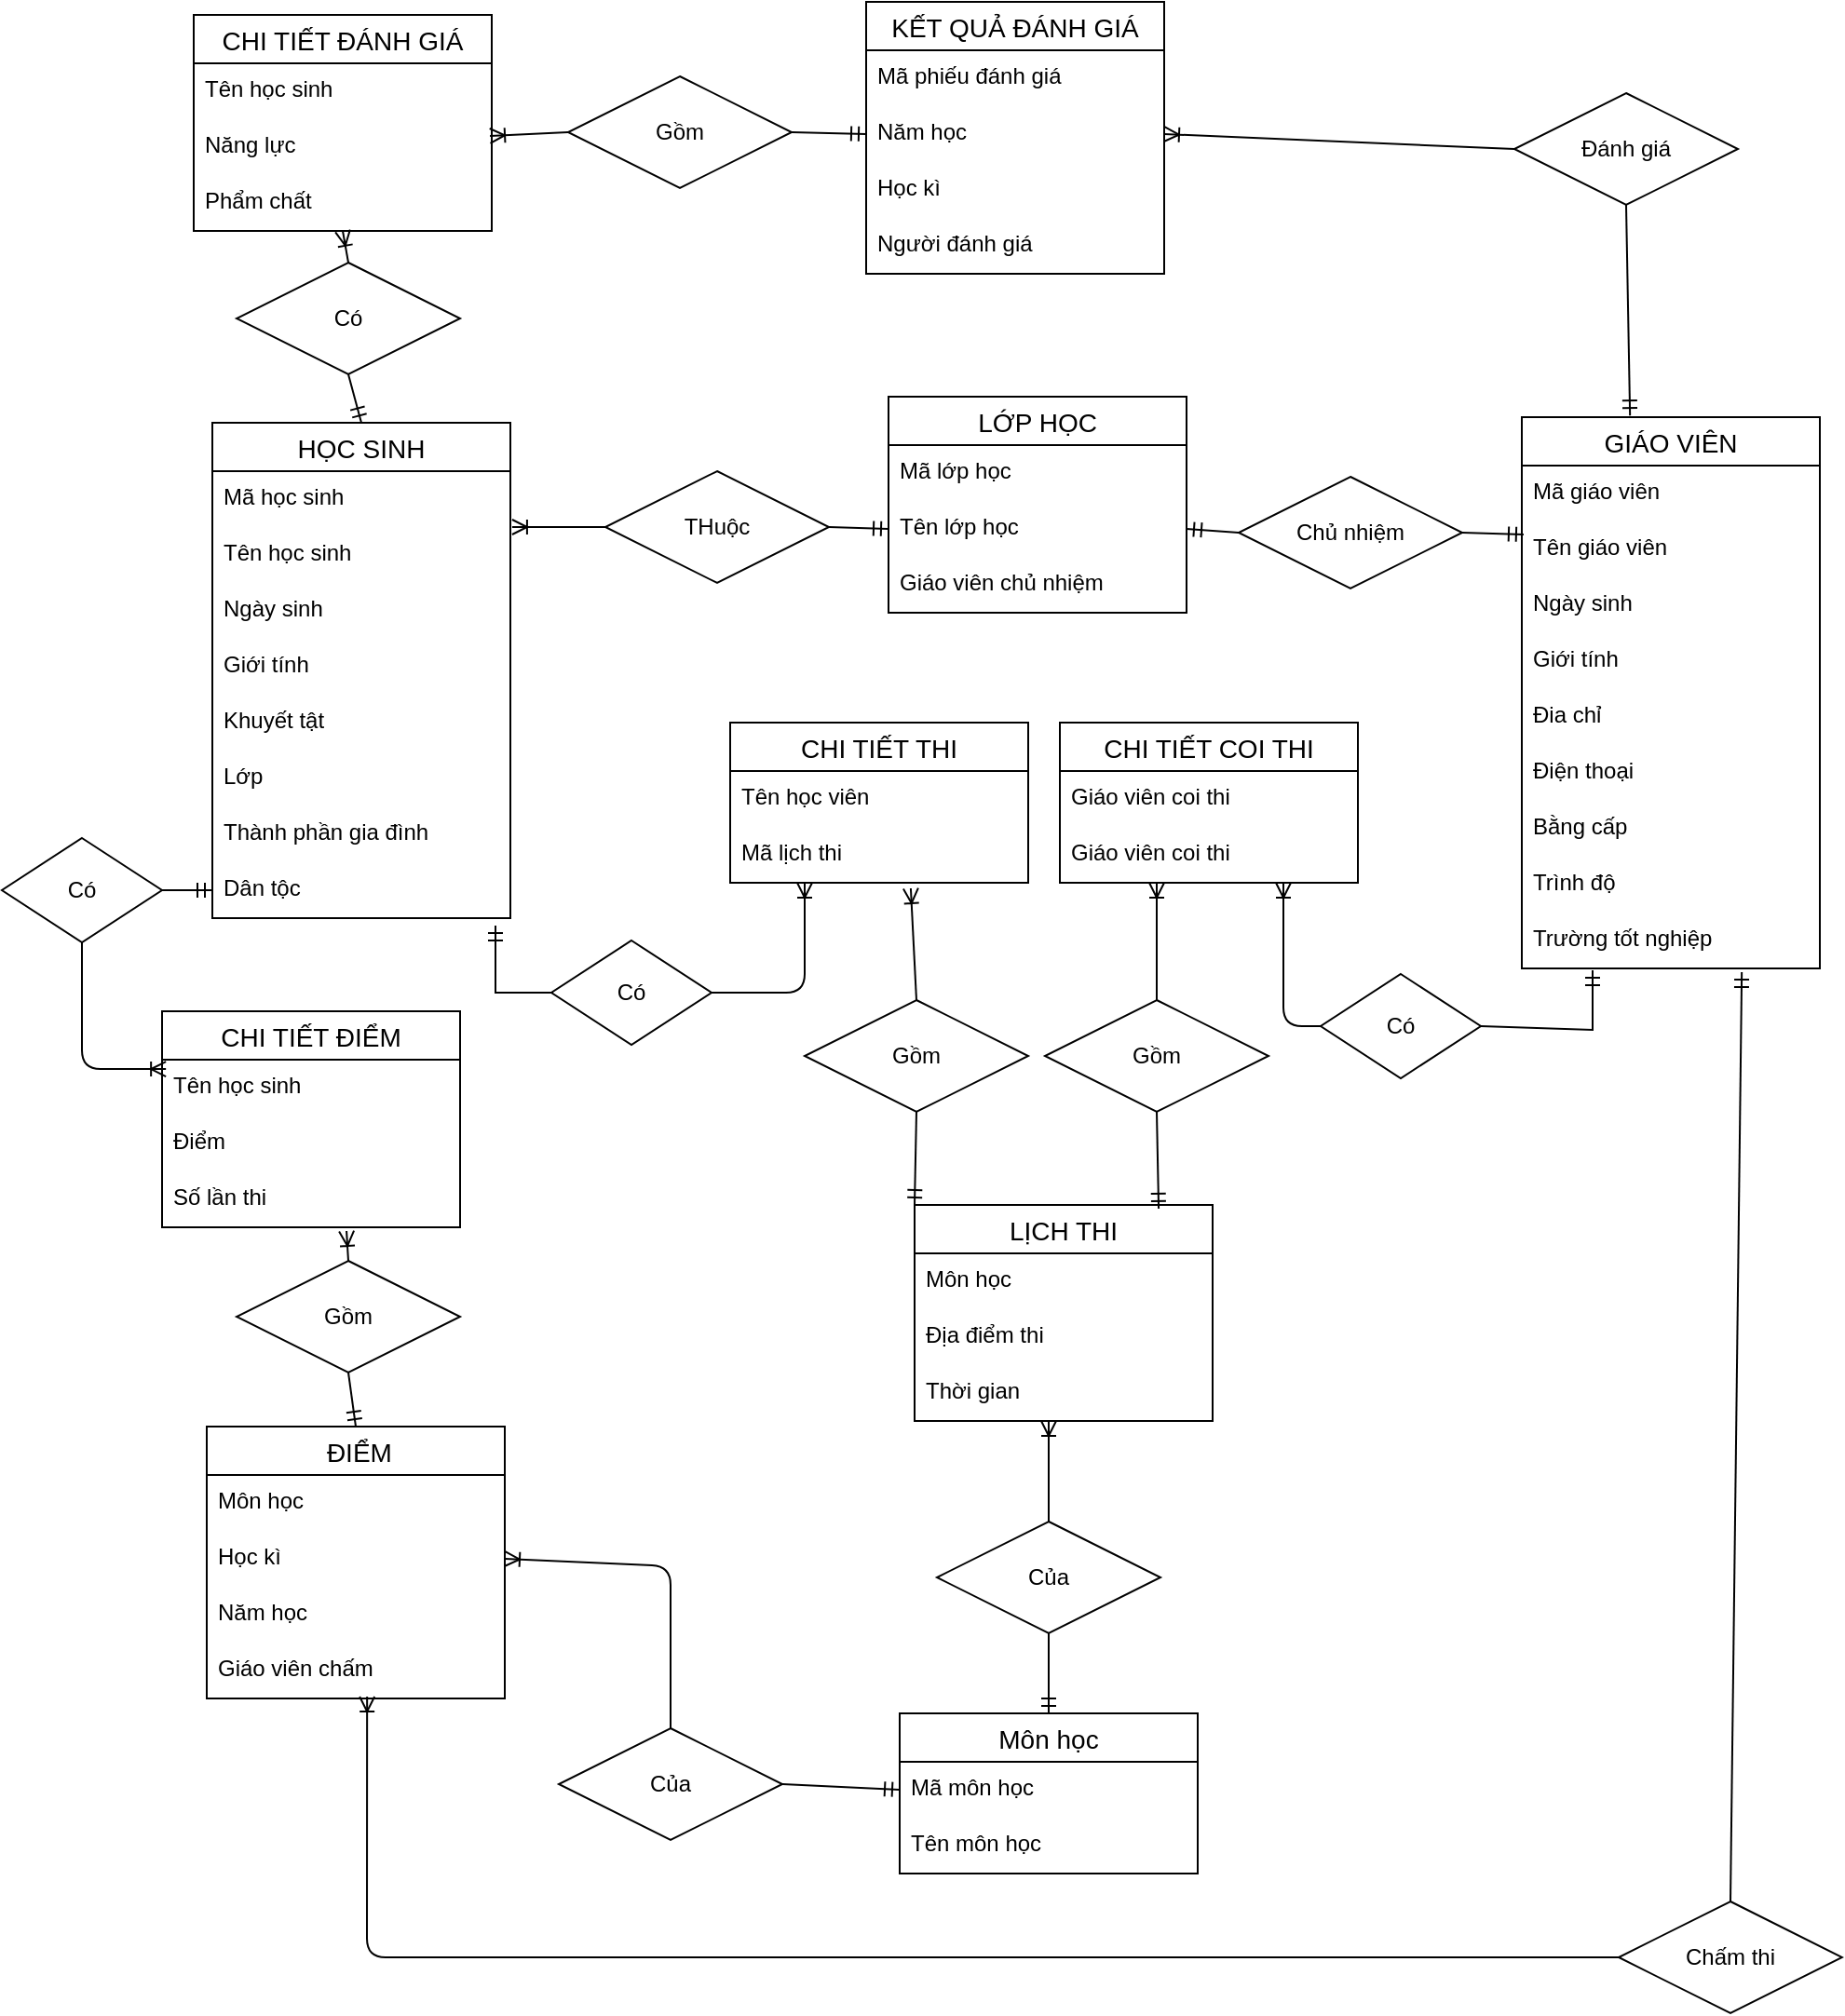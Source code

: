 <mxfile version="14.5.4" type="github">
  <diagram id="7HPT438R0QCbhCmKHyn3" name="Page-1">
    <mxGraphModel dx="1369" dy="776" grid="0" gridSize="10" guides="1" tooltips="1" connect="1" arrows="1" fold="1" page="1" pageScale="1" pageWidth="1100" pageHeight="1700" background="#ffffff" math="0" shadow="0">
      <root>
        <mxCell id="0" />
        <mxCell id="1" parent="0" />
        <mxCell id="mj7IEcMNZ8jnvvf0BdkL-145" value="HỌC SINH" style="swimlane;fontStyle=0;childLayout=stackLayout;horizontal=1;startSize=26;horizontalStack=0;resizeParent=1;resizeParentMax=0;resizeLast=0;collapsible=1;marginBottom=0;align=center;fontSize=14;" vertex="1" parent="1">
          <mxGeometry x="131" y="393" width="160" height="266" as="geometry" />
        </mxCell>
        <mxCell id="mj7IEcMNZ8jnvvf0BdkL-146" value="Mã học sinh" style="text;strokeColor=none;fillColor=none;spacingLeft=4;spacingRight=4;overflow=hidden;rotatable=0;points=[[0,0.5],[1,0.5]];portConstraint=eastwest;fontSize=12;fontStyle=0" vertex="1" parent="mj7IEcMNZ8jnvvf0BdkL-145">
          <mxGeometry y="26" width="160" height="30" as="geometry" />
        </mxCell>
        <mxCell id="mj7IEcMNZ8jnvvf0BdkL-147" value="Tên học sinh" style="text;strokeColor=none;fillColor=none;spacingLeft=4;spacingRight=4;overflow=hidden;rotatable=0;points=[[0,0.5],[1,0.5]];portConstraint=eastwest;fontSize=12;" vertex="1" parent="mj7IEcMNZ8jnvvf0BdkL-145">
          <mxGeometry y="56" width="160" height="30" as="geometry" />
        </mxCell>
        <mxCell id="mj7IEcMNZ8jnvvf0BdkL-148" value="Ngày sinh" style="text;strokeColor=none;fillColor=none;spacingLeft=4;spacingRight=4;overflow=hidden;rotatable=0;points=[[0,0.5],[1,0.5]];portConstraint=eastwest;fontSize=12;" vertex="1" parent="mj7IEcMNZ8jnvvf0BdkL-145">
          <mxGeometry y="86" width="160" height="30" as="geometry" />
        </mxCell>
        <mxCell id="mj7IEcMNZ8jnvvf0BdkL-149" value="Giới tính" style="text;strokeColor=none;fillColor=none;spacingLeft=4;spacingRight=4;overflow=hidden;rotatable=0;points=[[0,0.5],[1,0.5]];portConstraint=eastwest;fontSize=12;" vertex="1" parent="mj7IEcMNZ8jnvvf0BdkL-145">
          <mxGeometry y="116" width="160" height="30" as="geometry" />
        </mxCell>
        <mxCell id="mj7IEcMNZ8jnvvf0BdkL-150" value="Khuyết tật" style="text;strokeColor=none;fillColor=none;spacingLeft=4;spacingRight=4;overflow=hidden;rotatable=0;points=[[0,0.5],[1,0.5]];portConstraint=eastwest;fontSize=12;" vertex="1" parent="mj7IEcMNZ8jnvvf0BdkL-145">
          <mxGeometry y="146" width="160" height="30" as="geometry" />
        </mxCell>
        <mxCell id="mj7IEcMNZ8jnvvf0BdkL-151" value="Lớp" style="text;strokeColor=none;fillColor=none;spacingLeft=4;spacingRight=4;overflow=hidden;rotatable=0;points=[[0,0.5],[1,0.5]];portConstraint=eastwest;fontSize=12;" vertex="1" parent="mj7IEcMNZ8jnvvf0BdkL-145">
          <mxGeometry y="176" width="160" height="30" as="geometry" />
        </mxCell>
        <mxCell id="mj7IEcMNZ8jnvvf0BdkL-152" value="Thành phần gia đình" style="text;strokeColor=none;fillColor=none;spacingLeft=4;spacingRight=4;overflow=hidden;rotatable=0;points=[[0,0.5],[1,0.5]];portConstraint=eastwest;fontSize=12;" vertex="1" parent="mj7IEcMNZ8jnvvf0BdkL-145">
          <mxGeometry y="206" width="160" height="30" as="geometry" />
        </mxCell>
        <mxCell id="mj7IEcMNZ8jnvvf0BdkL-153" value="Dân tộc" style="text;strokeColor=none;fillColor=none;spacingLeft=4;spacingRight=4;overflow=hidden;rotatable=0;points=[[0,0.5],[1,0.5]];portConstraint=eastwest;fontSize=12;" vertex="1" parent="mj7IEcMNZ8jnvvf0BdkL-145">
          <mxGeometry y="236" width="160" height="30" as="geometry" />
        </mxCell>
        <mxCell id="mj7IEcMNZ8jnvvf0BdkL-154" value="GIÁO VIÊN" style="swimlane;fontStyle=0;childLayout=stackLayout;horizontal=1;startSize=26;horizontalStack=0;resizeParent=1;resizeParentMax=0;resizeLast=0;collapsible=1;marginBottom=0;align=center;fontSize=14;" vertex="1" parent="1">
          <mxGeometry x="834" y="390" width="160" height="296" as="geometry" />
        </mxCell>
        <mxCell id="mj7IEcMNZ8jnvvf0BdkL-155" value="Mã giáo viên" style="text;strokeColor=none;fillColor=none;spacingLeft=4;spacingRight=4;overflow=hidden;rotatable=0;points=[[0,0.5],[1,0.5]];portConstraint=eastwest;fontSize=12;fontStyle=0" vertex="1" parent="mj7IEcMNZ8jnvvf0BdkL-154">
          <mxGeometry y="26" width="160" height="30" as="geometry" />
        </mxCell>
        <mxCell id="mj7IEcMNZ8jnvvf0BdkL-156" value="Tên giáo viên" style="text;strokeColor=none;fillColor=none;spacingLeft=4;spacingRight=4;overflow=hidden;rotatable=0;points=[[0,0.5],[1,0.5]];portConstraint=eastwest;fontSize=12;" vertex="1" parent="mj7IEcMNZ8jnvvf0BdkL-154">
          <mxGeometry y="56" width="160" height="30" as="geometry" />
        </mxCell>
        <mxCell id="mj7IEcMNZ8jnvvf0BdkL-157" value="Ngày sinh" style="text;strokeColor=none;fillColor=none;spacingLeft=4;spacingRight=4;overflow=hidden;rotatable=0;points=[[0,0.5],[1,0.5]];portConstraint=eastwest;fontSize=12;" vertex="1" parent="mj7IEcMNZ8jnvvf0BdkL-154">
          <mxGeometry y="86" width="160" height="30" as="geometry" />
        </mxCell>
        <mxCell id="mj7IEcMNZ8jnvvf0BdkL-158" value="Giới tính" style="text;strokeColor=none;fillColor=none;spacingLeft=4;spacingRight=4;overflow=hidden;rotatable=0;points=[[0,0.5],[1,0.5]];portConstraint=eastwest;fontSize=12;" vertex="1" parent="mj7IEcMNZ8jnvvf0BdkL-154">
          <mxGeometry y="116" width="160" height="30" as="geometry" />
        </mxCell>
        <mxCell id="mj7IEcMNZ8jnvvf0BdkL-159" value="Đia chỉ" style="text;strokeColor=none;fillColor=none;spacingLeft=4;spacingRight=4;overflow=hidden;rotatable=0;points=[[0,0.5],[1,0.5]];portConstraint=eastwest;fontSize=12;" vertex="1" parent="mj7IEcMNZ8jnvvf0BdkL-154">
          <mxGeometry y="146" width="160" height="30" as="geometry" />
        </mxCell>
        <mxCell id="mj7IEcMNZ8jnvvf0BdkL-160" value="Điện thoại" style="text;strokeColor=none;fillColor=none;spacingLeft=4;spacingRight=4;overflow=hidden;rotatable=0;points=[[0,0.5],[1,0.5]];portConstraint=eastwest;fontSize=12;" vertex="1" parent="mj7IEcMNZ8jnvvf0BdkL-154">
          <mxGeometry y="176" width="160" height="30" as="geometry" />
        </mxCell>
        <mxCell id="mj7IEcMNZ8jnvvf0BdkL-161" value="Bằng cấp" style="text;strokeColor=none;fillColor=none;spacingLeft=4;spacingRight=4;overflow=hidden;rotatable=0;points=[[0,0.5],[1,0.5]];portConstraint=eastwest;fontSize=12;" vertex="1" parent="mj7IEcMNZ8jnvvf0BdkL-154">
          <mxGeometry y="206" width="160" height="30" as="geometry" />
        </mxCell>
        <mxCell id="mj7IEcMNZ8jnvvf0BdkL-162" value="Trình độ" style="text;strokeColor=none;fillColor=none;spacingLeft=4;spacingRight=4;overflow=hidden;rotatable=0;points=[[0,0.5],[1,0.5]];portConstraint=eastwest;fontSize=12;" vertex="1" parent="mj7IEcMNZ8jnvvf0BdkL-154">
          <mxGeometry y="236" width="160" height="30" as="geometry" />
        </mxCell>
        <mxCell id="mj7IEcMNZ8jnvvf0BdkL-163" value="Trường tốt nghiệp" style="text;strokeColor=none;fillColor=none;spacingLeft=4;spacingRight=4;overflow=hidden;rotatable=0;points=[[0,0.5],[1,0.5]];portConstraint=eastwest;fontSize=12;" vertex="1" parent="mj7IEcMNZ8jnvvf0BdkL-154">
          <mxGeometry y="266" width="160" height="30" as="geometry" />
        </mxCell>
        <mxCell id="mj7IEcMNZ8jnvvf0BdkL-164" value="LỚP HỌC" style="swimlane;fontStyle=0;childLayout=stackLayout;horizontal=1;startSize=26;horizontalStack=0;resizeParent=1;resizeParentMax=0;resizeLast=0;collapsible=1;marginBottom=0;align=center;fontSize=14;" vertex="1" parent="1">
          <mxGeometry x="494" y="379" width="160" height="116" as="geometry" />
        </mxCell>
        <mxCell id="mj7IEcMNZ8jnvvf0BdkL-165" value="Mã lớp học" style="text;strokeColor=none;fillColor=none;spacingLeft=4;spacingRight=4;overflow=hidden;rotatable=0;points=[[0,0.5],[1,0.5]];portConstraint=eastwest;fontSize=12;fontStyle=0" vertex="1" parent="mj7IEcMNZ8jnvvf0BdkL-164">
          <mxGeometry y="26" width="160" height="30" as="geometry" />
        </mxCell>
        <mxCell id="mj7IEcMNZ8jnvvf0BdkL-166" value="Tên lớp học" style="text;strokeColor=none;fillColor=none;spacingLeft=4;spacingRight=4;overflow=hidden;rotatable=0;points=[[0,0.5],[1,0.5]];portConstraint=eastwest;fontSize=12;" vertex="1" parent="mj7IEcMNZ8jnvvf0BdkL-164">
          <mxGeometry y="56" width="160" height="30" as="geometry" />
        </mxCell>
        <mxCell id="mj7IEcMNZ8jnvvf0BdkL-167" value="Giáo viên chủ nhiệm&#xa;" style="text;strokeColor=none;fillColor=none;spacingLeft=4;spacingRight=4;overflow=hidden;rotatable=0;points=[[0,0.5],[1,0.5]];portConstraint=eastwest;fontSize=12;" vertex="1" parent="mj7IEcMNZ8jnvvf0BdkL-164">
          <mxGeometry y="86" width="160" height="30" as="geometry" />
        </mxCell>
        <mxCell id="mj7IEcMNZ8jnvvf0BdkL-168" value="Môn học" style="swimlane;fontStyle=0;childLayout=stackLayout;horizontal=1;startSize=26;horizontalStack=0;resizeParent=1;resizeParentMax=0;resizeLast=0;collapsible=1;marginBottom=0;align=center;fontSize=14;" vertex="1" parent="1">
          <mxGeometry x="500" y="1086" width="160" height="86" as="geometry" />
        </mxCell>
        <mxCell id="mj7IEcMNZ8jnvvf0BdkL-169" value="Mã môn học" style="text;strokeColor=none;fillColor=none;spacingLeft=4;spacingRight=4;overflow=hidden;rotatable=0;points=[[0,0.5],[1,0.5]];portConstraint=eastwest;fontSize=12;fontStyle=0" vertex="1" parent="mj7IEcMNZ8jnvvf0BdkL-168">
          <mxGeometry y="26" width="160" height="30" as="geometry" />
        </mxCell>
        <mxCell id="mj7IEcMNZ8jnvvf0BdkL-170" value="Tên môn học" style="text;strokeColor=none;fillColor=none;spacingLeft=4;spacingRight=4;overflow=hidden;rotatable=0;points=[[0,0.5],[1,0.5]];portConstraint=eastwest;fontSize=12;" vertex="1" parent="mj7IEcMNZ8jnvvf0BdkL-168">
          <mxGeometry y="56" width="160" height="30" as="geometry" />
        </mxCell>
        <mxCell id="mj7IEcMNZ8jnvvf0BdkL-183" value="Chủ nhiệm" style="shape=rhombus;perimeter=rhombusPerimeter;whiteSpace=wrap;html=1;align=center;" vertex="1" parent="1">
          <mxGeometry x="682" y="422" width="120" height="60" as="geometry" />
        </mxCell>
        <mxCell id="mj7IEcMNZ8jnvvf0BdkL-184" value="THuộc" style="shape=rhombus;perimeter=rhombusPerimeter;whiteSpace=wrap;html=1;align=center;" vertex="1" parent="1">
          <mxGeometry x="342" y="419" width="120" height="60" as="geometry" />
        </mxCell>
        <mxCell id="mj7IEcMNZ8jnvvf0BdkL-185" value="" style="fontSize=12;html=1;endArrow=ERmandOne;exitX=1;exitY=0.5;exitDx=0;exitDy=0;rounded=0;entryX=0.006;entryY=0.233;entryDx=0;entryDy=0;entryPerimeter=0;" edge="1" parent="1" source="mj7IEcMNZ8jnvvf0BdkL-183" target="mj7IEcMNZ8jnvvf0BdkL-156">
          <mxGeometry width="100" height="100" relative="1" as="geometry">
            <mxPoint x="349" y="564" as="sourcePoint" />
            <mxPoint x="847.76" y="723.47" as="targetPoint" />
          </mxGeometry>
        </mxCell>
        <mxCell id="mj7IEcMNZ8jnvvf0BdkL-186" value="" style="fontSize=12;html=1;endArrow=ERmandOne;entryX=1;entryY=0.5;entryDx=0;entryDy=0;exitX=0;exitY=0.5;exitDx=0;exitDy=0;rounded=0;" edge="1" parent="1" source="mj7IEcMNZ8jnvvf0BdkL-183">
          <mxGeometry width="100" height="100" relative="1" as="geometry">
            <mxPoint x="359" y="574" as="sourcePoint" />
            <mxPoint x="654" y="450" as="targetPoint" />
          </mxGeometry>
        </mxCell>
        <mxCell id="mj7IEcMNZ8jnvvf0BdkL-187" value="" style="fontSize=12;html=1;endArrow=ERmandOne;entryX=0;entryY=0.5;entryDx=0;entryDy=0;exitX=1;exitY=0.5;exitDx=0;exitDy=0;rounded=0;" edge="1" parent="1" source="mj7IEcMNZ8jnvvf0BdkL-184">
          <mxGeometry width="100" height="100" relative="1" as="geometry">
            <mxPoint x="349" y="564" as="sourcePoint" />
            <mxPoint x="494" y="450" as="targetPoint" />
            <Array as="points" />
          </mxGeometry>
        </mxCell>
        <mxCell id="mj7IEcMNZ8jnvvf0BdkL-188" value="" style="fontSize=12;html=1;endArrow=ERoneToMany;entryX=1.006;entryY=0;entryDx=0;entryDy=0;exitX=0;exitY=0.5;exitDx=0;exitDy=0;rounded=0;entryPerimeter=0;" edge="1" parent="1" source="mj7IEcMNZ8jnvvf0BdkL-184" target="mj7IEcMNZ8jnvvf0BdkL-147">
          <mxGeometry width="100" height="100" relative="1" as="geometry">
            <mxPoint x="224" y="791.0" as="sourcePoint" />
            <mxPoint x="224" y="856.0" as="targetPoint" />
            <Array as="points" />
          </mxGeometry>
        </mxCell>
        <mxCell id="mj7IEcMNZ8jnvvf0BdkL-189" value="Của" style="shape=rhombus;perimeter=rhombusPerimeter;whiteSpace=wrap;html=1;align=center;" vertex="1" parent="1">
          <mxGeometry x="317" y="1094" width="120" height="60" as="geometry" />
        </mxCell>
        <mxCell id="mj7IEcMNZ8jnvvf0BdkL-190" value="" style="fontSize=12;html=1;endArrow=ERoneToMany;entryX=1;entryY=0.5;entryDx=0;entryDy=0;exitX=0.5;exitY=0;exitDx=0;exitDy=0;" edge="1" parent="1" source="mj7IEcMNZ8jnvvf0BdkL-189" target="mj7IEcMNZ8jnvvf0BdkL-249">
          <mxGeometry width="100" height="100" relative="1" as="geometry">
            <mxPoint x="224" y="791.0" as="sourcePoint" />
            <mxPoint x="294" y="1007" as="targetPoint" />
            <Array as="points">
              <mxPoint x="377" y="1007" />
            </Array>
          </mxGeometry>
        </mxCell>
        <mxCell id="mj7IEcMNZ8jnvvf0BdkL-191" value="" style="fontSize=12;html=1;endArrow=ERmandOne;entryX=0;entryY=0.5;entryDx=0;entryDy=0;exitX=1;exitY=0.5;exitDx=0;exitDy=0;rounded=0;" edge="1" parent="1" source="mj7IEcMNZ8jnvvf0BdkL-189" target="mj7IEcMNZ8jnvvf0BdkL-169">
          <mxGeometry width="100" height="100" relative="1" as="geometry">
            <mxPoint x="224" y="731.0" as="sourcePoint" />
            <mxPoint x="223.72" y="668.76" as="targetPoint" />
          </mxGeometry>
        </mxCell>
        <mxCell id="mj7IEcMNZ8jnvvf0BdkL-206" value="Của" style="shape=rhombus;perimeter=rhombusPerimeter;whiteSpace=wrap;html=1;align=center;" vertex="1" parent="1">
          <mxGeometry x="520" y="983" width="120" height="60" as="geometry" />
        </mxCell>
        <mxCell id="mj7IEcMNZ8jnvvf0BdkL-207" value="" style="fontSize=12;html=1;endArrow=ERoneToMany;entryX=0.45;entryY=1;entryDx=0;entryDy=0;exitX=0.5;exitY=0;exitDx=0;exitDy=0;entryPerimeter=0;" edge="1" parent="1" source="mj7IEcMNZ8jnvvf0BdkL-206" target="mj7IEcMNZ8jnvvf0BdkL-226">
          <mxGeometry width="100" height="100" relative="1" as="geometry">
            <mxPoint x="215" y="1106" as="sourcePoint" />
            <mxPoint x="576.96" y="819" as="targetPoint" />
          </mxGeometry>
        </mxCell>
        <mxCell id="mj7IEcMNZ8jnvvf0BdkL-208" value="" style="fontSize=12;html=1;endArrow=ERmandOne;entryX=0.5;entryY=0;entryDx=0;entryDy=0;exitX=0.5;exitY=1;exitDx=0;exitDy=0;rounded=0;" edge="1" parent="1" source="mj7IEcMNZ8jnvvf0BdkL-206" target="mj7IEcMNZ8jnvvf0BdkL-168">
          <mxGeometry width="100" height="100" relative="1" as="geometry">
            <mxPoint x="275" y="1136" as="sourcePoint" />
            <mxPoint x="492" y="1137" as="targetPoint" />
          </mxGeometry>
        </mxCell>
        <mxCell id="mj7IEcMNZ8jnvvf0BdkL-217" value="Đánh giá" style="shape=rhombus;perimeter=rhombusPerimeter;whiteSpace=wrap;html=1;align=center;" vertex="1" parent="1">
          <mxGeometry x="830" y="216" width="120" height="60" as="geometry" />
        </mxCell>
        <mxCell id="mj7IEcMNZ8jnvvf0BdkL-218" value="" style="fontSize=12;html=1;endArrow=ERmandOne;exitX=0.5;exitY=1;exitDx=0;exitDy=0;rounded=0;entryX=0.363;entryY=-0.003;entryDx=0;entryDy=0;entryPerimeter=0;" edge="1" parent="1" source="mj7IEcMNZ8jnvvf0BdkL-217" target="mj7IEcMNZ8jnvvf0BdkL-154">
          <mxGeometry width="100" height="100" relative="1" as="geometry">
            <mxPoint x="812" y="462" as="sourcePoint" />
            <mxPoint x="844.96" y="462.99" as="targetPoint" />
          </mxGeometry>
        </mxCell>
        <mxCell id="mj7IEcMNZ8jnvvf0BdkL-219" value="" style="fontSize=12;html=1;endArrow=ERoneToMany;entryX=1;entryY=0.5;entryDx=0;entryDy=0;exitX=0;exitY=0.5;exitDx=0;exitDy=0;" edge="1" parent="1" source="mj7IEcMNZ8jnvvf0BdkL-217" target="mj7IEcMNZ8jnvvf0BdkL-264">
          <mxGeometry width="100" height="100" relative="1" as="geometry">
            <mxPoint x="281" y="253" as="sourcePoint" />
            <mxPoint x="608.96" y="239.99" as="targetPoint" />
          </mxGeometry>
        </mxCell>
        <mxCell id="mj7IEcMNZ8jnvvf0BdkL-220" value="Chấm thi" style="shape=rhombus;perimeter=rhombusPerimeter;whiteSpace=wrap;html=1;align=center;" vertex="1" parent="1">
          <mxGeometry x="886" y="1187" width="120" height="60" as="geometry" />
        </mxCell>
        <mxCell id="mj7IEcMNZ8jnvvf0BdkL-221" value="" style="fontSize=12;html=1;endArrow=ERmandOne;entryX=0.738;entryY=1.067;entryDx=0;entryDy=0;exitX=0.5;exitY=0;exitDx=0;exitDy=0;rounded=0;entryPerimeter=0;" edge="1" parent="1" source="mj7IEcMNZ8jnvvf0BdkL-220" target="mj7IEcMNZ8jnvvf0BdkL-163">
          <mxGeometry width="100" height="100" relative="1" as="geometry">
            <mxPoint x="587" y="991" as="sourcePoint" />
            <mxPoint x="590" y="1096" as="targetPoint" />
          </mxGeometry>
        </mxCell>
        <mxCell id="mj7IEcMNZ8jnvvf0BdkL-222" value="" style="fontSize=12;html=1;endArrow=ERoneToMany;entryX=0.538;entryY=0.967;entryDx=0;entryDy=0;exitX=0;exitY=0.5;exitDx=0;exitDy=0;entryPerimeter=0;" edge="1" parent="1" source="mj7IEcMNZ8jnvvf0BdkL-220" target="mj7IEcMNZ8jnvvf0BdkL-251">
          <mxGeometry width="100" height="100" relative="1" as="geometry">
            <mxPoint x="224" y="791" as="sourcePoint" />
            <mxPoint x="214" y="1082" as="targetPoint" />
            <Array as="points">
              <mxPoint x="214" y="1217" />
            </Array>
          </mxGeometry>
        </mxCell>
        <mxCell id="mj7IEcMNZ8jnvvf0BdkL-223" value="LỊCH THI" style="swimlane;fontStyle=0;childLayout=stackLayout;horizontal=1;startSize=26;horizontalStack=0;resizeParent=1;resizeParentMax=0;resizeLast=0;collapsible=1;marginBottom=0;align=center;fontSize=14;" vertex="1" parent="1">
          <mxGeometry x="508" y="813" width="160" height="116" as="geometry" />
        </mxCell>
        <mxCell id="mj7IEcMNZ8jnvvf0BdkL-224" value="Môn học" style="text;strokeColor=none;fillColor=none;spacingLeft=4;spacingRight=4;overflow=hidden;rotatable=0;points=[[0,0.5],[1,0.5]];portConstraint=eastwest;fontSize=12;" vertex="1" parent="mj7IEcMNZ8jnvvf0BdkL-223">
          <mxGeometry y="26" width="160" height="30" as="geometry" />
        </mxCell>
        <mxCell id="mj7IEcMNZ8jnvvf0BdkL-225" value="Địa điểm thi" style="text;strokeColor=none;fillColor=none;spacingLeft=4;spacingRight=4;overflow=hidden;rotatable=0;points=[[0,0.5],[1,0.5]];portConstraint=eastwest;fontSize=12;" vertex="1" parent="mj7IEcMNZ8jnvvf0BdkL-223">
          <mxGeometry y="56" width="160" height="30" as="geometry" />
        </mxCell>
        <mxCell id="mj7IEcMNZ8jnvvf0BdkL-226" value="Thời gian" style="text;strokeColor=none;fillColor=none;spacingLeft=4;spacingRight=4;overflow=hidden;rotatable=0;points=[[0,0.5],[1,0.5]];portConstraint=eastwest;fontSize=12;" vertex="1" parent="mj7IEcMNZ8jnvvf0BdkL-223">
          <mxGeometry y="86" width="160" height="30" as="geometry" />
        </mxCell>
        <mxCell id="mj7IEcMNZ8jnvvf0BdkL-227" value="CHI TIẾT COI THI" style="swimlane;fontStyle=0;childLayout=stackLayout;horizontal=1;startSize=26;horizontalStack=0;resizeParent=1;resizeParentMax=0;resizeLast=0;collapsible=1;marginBottom=0;align=center;fontSize=14;" vertex="1" parent="1">
          <mxGeometry x="586" y="554" width="160" height="86" as="geometry" />
        </mxCell>
        <mxCell id="mj7IEcMNZ8jnvvf0BdkL-228" value="Giáo viên coi thi&#xa;" style="text;strokeColor=none;fillColor=none;spacingLeft=4;spacingRight=4;overflow=hidden;rotatable=0;points=[[0,0.5],[1,0.5]];portConstraint=eastwest;fontSize=12;" vertex="1" parent="mj7IEcMNZ8jnvvf0BdkL-227">
          <mxGeometry y="26" width="160" height="30" as="geometry" />
        </mxCell>
        <mxCell id="mj7IEcMNZ8jnvvf0BdkL-240" value="Giáo viên coi thi&#xa;" style="text;strokeColor=none;fillColor=none;spacingLeft=4;spacingRight=4;overflow=hidden;rotatable=0;points=[[0,0.5],[1,0.5]];portConstraint=eastwest;fontSize=12;" vertex="1" parent="mj7IEcMNZ8jnvvf0BdkL-227">
          <mxGeometry y="56" width="160" height="30" as="geometry" />
        </mxCell>
        <mxCell id="mj7IEcMNZ8jnvvf0BdkL-229" value="CHI TIẾT THI" style="swimlane;fontStyle=0;childLayout=stackLayout;horizontal=1;startSize=26;horizontalStack=0;resizeParent=1;resizeParentMax=0;resizeLast=0;collapsible=1;marginBottom=0;align=center;fontSize=14;" vertex="1" parent="1">
          <mxGeometry x="409" y="554" width="160" height="86" as="geometry" />
        </mxCell>
        <mxCell id="mj7IEcMNZ8jnvvf0BdkL-230" value="Tên học viên" style="text;strokeColor=none;fillColor=none;spacingLeft=4;spacingRight=4;overflow=hidden;rotatable=0;points=[[0,0.5],[1,0.5]];portConstraint=eastwest;fontSize=12;" vertex="1" parent="mj7IEcMNZ8jnvvf0BdkL-229">
          <mxGeometry y="26" width="160" height="30" as="geometry" />
        </mxCell>
        <mxCell id="mj7IEcMNZ8jnvvf0BdkL-237" value="Mã lịch thi" style="text;strokeColor=none;fillColor=none;spacingLeft=4;spacingRight=4;overflow=hidden;rotatable=0;points=[[0,0.5],[1,0.5]];portConstraint=eastwest;fontSize=12;" vertex="1" parent="mj7IEcMNZ8jnvvf0BdkL-229">
          <mxGeometry y="56" width="160" height="30" as="geometry" />
        </mxCell>
        <mxCell id="mj7IEcMNZ8jnvvf0BdkL-231" value="Gồm" style="shape=rhombus;perimeter=rhombusPerimeter;whiteSpace=wrap;html=1;align=center;" vertex="1" parent="1">
          <mxGeometry x="449" y="703" width="120" height="60" as="geometry" />
        </mxCell>
        <mxCell id="mj7IEcMNZ8jnvvf0BdkL-232" value="" style="fontSize=12;html=1;endArrow=ERmandOne;entryX=0;entryY=0;entryDx=0;entryDy=0;rounded=0;exitX=0.5;exitY=1;exitDx=0;exitDy=0;" edge="1" parent="1" source="mj7IEcMNZ8jnvvf0BdkL-231" target="mj7IEcMNZ8jnvvf0BdkL-223">
          <mxGeometry width="100" height="100" relative="1" as="geometry">
            <mxPoint x="415" y="765" as="sourcePoint" />
            <mxPoint x="530" y="566.99" as="targetPoint" />
            <Array as="points" />
          </mxGeometry>
        </mxCell>
        <mxCell id="mj7IEcMNZ8jnvvf0BdkL-233" value="" style="fontSize=12;html=1;endArrow=ERoneToMany;entryX=0.606;entryY=1.1;entryDx=0;entryDy=0;entryPerimeter=0;exitX=0.5;exitY=0;exitDx=0;exitDy=0;" edge="1" parent="1" source="mj7IEcMNZ8jnvvf0BdkL-231" target="mj7IEcMNZ8jnvvf0BdkL-237">
          <mxGeometry width="100" height="100" relative="1" as="geometry">
            <mxPoint x="418" y="711" as="sourcePoint" />
            <mxPoint x="788" y="568.99" as="targetPoint" />
          </mxGeometry>
        </mxCell>
        <mxCell id="mj7IEcMNZ8jnvvf0BdkL-234" value="Gồm" style="shape=rhombus;perimeter=rhombusPerimeter;whiteSpace=wrap;html=1;align=center;" vertex="1" parent="1">
          <mxGeometry x="578" y="703" width="120" height="60" as="geometry" />
        </mxCell>
        <mxCell id="mj7IEcMNZ8jnvvf0BdkL-236" value="" style="fontSize=12;html=1;endArrow=ERoneToMany;entryX=0.325;entryY=1;entryDx=0;entryDy=0;entryPerimeter=0;" edge="1" parent="1" source="mj7IEcMNZ8jnvvf0BdkL-234" target="mj7IEcMNZ8jnvvf0BdkL-240">
          <mxGeometry width="100" height="100" relative="1" as="geometry">
            <mxPoint x="580" y="302" as="sourcePoint" />
            <mxPoint x="792" y="784.99" as="targetPoint" />
          </mxGeometry>
        </mxCell>
        <mxCell id="mj7IEcMNZ8jnvvf0BdkL-239" value="Có" style="shape=rhombus;perimeter=rhombusPerimeter;whiteSpace=wrap;html=1;align=center;" vertex="1" parent="1">
          <mxGeometry x="313" y="671" width="86" height="56" as="geometry" />
        </mxCell>
        <mxCell id="mj7IEcMNZ8jnvvf0BdkL-241" value="" style="fontSize=12;html=1;endArrow=ERmandOne;entryX=0.819;entryY=0.017;entryDx=0;entryDy=0;rounded=0;exitX=0.5;exitY=1;exitDx=0;exitDy=0;entryPerimeter=0;" edge="1" parent="1" source="mj7IEcMNZ8jnvvf0BdkL-234" target="mj7IEcMNZ8jnvvf0BdkL-223">
          <mxGeometry width="100" height="100" relative="1" as="geometry">
            <mxPoint x="427" y="779" as="sourcePoint" />
            <mxPoint x="518" y="864" as="targetPoint" />
            <Array as="points" />
          </mxGeometry>
        </mxCell>
        <mxCell id="mj7IEcMNZ8jnvvf0BdkL-242" value="Có" style="shape=rhombus;perimeter=rhombusPerimeter;whiteSpace=wrap;html=1;align=center;" vertex="1" parent="1">
          <mxGeometry x="726" y="689" width="86" height="56" as="geometry" />
        </mxCell>
        <mxCell id="mj7IEcMNZ8jnvvf0BdkL-243" value="" style="fontSize=12;html=1;endArrow=ERmandOne;rounded=0;exitX=1;exitY=0.5;exitDx=0;exitDy=0;" edge="1" parent="1" source="mj7IEcMNZ8jnvvf0BdkL-242">
          <mxGeometry width="100" height="100" relative="1" as="geometry">
            <mxPoint x="648" y="773" as="sourcePoint" />
            <mxPoint x="872" y="687" as="targetPoint" />
            <Array as="points">
              <mxPoint x="872" y="719" />
            </Array>
          </mxGeometry>
        </mxCell>
        <mxCell id="mj7IEcMNZ8jnvvf0BdkL-244" value="" style="fontSize=12;html=1;endArrow=ERmandOne;entryX=0.95;entryY=1.133;entryDx=0;entryDy=0;rounded=0;exitX=0;exitY=0.5;exitDx=0;exitDy=0;entryPerimeter=0;" edge="1" parent="1" source="mj7IEcMNZ8jnvvf0BdkL-239" target="mj7IEcMNZ8jnvvf0BdkL-153">
          <mxGeometry width="100" height="100" relative="1" as="geometry">
            <mxPoint x="658" y="783" as="sourcePoint" />
            <mxPoint x="659.04" y="834.972" as="targetPoint" />
            <Array as="points">
              <mxPoint x="283" y="699" />
            </Array>
          </mxGeometry>
        </mxCell>
        <mxCell id="mj7IEcMNZ8jnvvf0BdkL-245" value="" style="fontSize=12;html=1;endArrow=ERoneToMany;entryX=0.25;entryY=1;entryDx=0;entryDy=0;exitX=1;exitY=0.5;exitDx=0;exitDy=0;" edge="1" parent="1" source="mj7IEcMNZ8jnvvf0BdkL-239" target="mj7IEcMNZ8jnvvf0BdkL-229">
          <mxGeometry width="100" height="100" relative="1" as="geometry">
            <mxPoint x="519" y="713" as="sourcePoint" />
            <mxPoint x="515.96" y="653" as="targetPoint" />
            <Array as="points">
              <mxPoint x="449" y="699" />
            </Array>
          </mxGeometry>
        </mxCell>
        <mxCell id="mj7IEcMNZ8jnvvf0BdkL-246" value="" style="fontSize=12;html=1;endArrow=ERoneToMany;entryX=0.75;entryY=1;entryDx=0;entryDy=0;exitX=0;exitY=0.5;exitDx=0;exitDy=0;" edge="1" parent="1" source="mj7IEcMNZ8jnvvf0BdkL-242" target="mj7IEcMNZ8jnvvf0BdkL-227">
          <mxGeometry width="100" height="100" relative="1" as="geometry">
            <mxPoint x="529" y="723" as="sourcePoint" />
            <mxPoint x="525.96" y="663" as="targetPoint" />
            <Array as="points">
              <mxPoint x="706" y="717" />
            </Array>
          </mxGeometry>
        </mxCell>
        <mxCell id="mj7IEcMNZ8jnvvf0BdkL-247" value=" ĐIỂM" style="swimlane;fontStyle=0;childLayout=stackLayout;horizontal=1;startSize=26;horizontalStack=0;resizeParent=1;resizeParentMax=0;resizeLast=0;collapsible=1;marginBottom=0;align=center;fontSize=14;" vertex="1" parent="1">
          <mxGeometry x="128" y="932" width="160" height="146" as="geometry" />
        </mxCell>
        <mxCell id="mj7IEcMNZ8jnvvf0BdkL-248" value="Môn học" style="text;strokeColor=none;fillColor=none;spacingLeft=4;spacingRight=4;overflow=hidden;rotatable=0;points=[[0,0.5],[1,0.5]];portConstraint=eastwest;fontSize=12;" vertex="1" parent="mj7IEcMNZ8jnvvf0BdkL-247">
          <mxGeometry y="26" width="160" height="30" as="geometry" />
        </mxCell>
        <mxCell id="mj7IEcMNZ8jnvvf0BdkL-249" value="Học kì" style="text;strokeColor=none;fillColor=none;spacingLeft=4;spacingRight=4;overflow=hidden;rotatable=0;points=[[0,0.5],[1,0.5]];portConstraint=eastwest;fontSize=12;" vertex="1" parent="mj7IEcMNZ8jnvvf0BdkL-247">
          <mxGeometry y="56" width="160" height="30" as="geometry" />
        </mxCell>
        <mxCell id="mj7IEcMNZ8jnvvf0BdkL-250" value="Năm học" style="text;strokeColor=none;fillColor=none;spacingLeft=4;spacingRight=4;overflow=hidden;rotatable=0;points=[[0,0.5],[1,0.5]];portConstraint=eastwest;fontSize=12;" vertex="1" parent="mj7IEcMNZ8jnvvf0BdkL-247">
          <mxGeometry y="86" width="160" height="30" as="geometry" />
        </mxCell>
        <mxCell id="mj7IEcMNZ8jnvvf0BdkL-251" value="Giáo viên chấm" style="text;strokeColor=none;fillColor=none;spacingLeft=4;spacingRight=4;overflow=hidden;rotatable=0;points=[[0,0.5],[1,0.5]];portConstraint=eastwest;fontSize=12;" vertex="1" parent="mj7IEcMNZ8jnvvf0BdkL-247">
          <mxGeometry y="116" width="160" height="30" as="geometry" />
        </mxCell>
        <mxCell id="mj7IEcMNZ8jnvvf0BdkL-252" value="CHI TIẾT ĐIỂM" style="swimlane;fontStyle=0;childLayout=stackLayout;horizontal=1;startSize=26;horizontalStack=0;resizeParent=1;resizeParentMax=0;resizeLast=0;collapsible=1;marginBottom=0;align=center;fontSize=14;" vertex="1" parent="1">
          <mxGeometry x="104" y="709" width="160" height="116" as="geometry" />
        </mxCell>
        <mxCell id="mj7IEcMNZ8jnvvf0BdkL-253" value="Tên học sinh" style="text;strokeColor=none;fillColor=none;spacingLeft=4;spacingRight=4;overflow=hidden;rotatable=0;points=[[0,0.5],[1,0.5]];portConstraint=eastwest;fontSize=12;" vertex="1" parent="mj7IEcMNZ8jnvvf0BdkL-252">
          <mxGeometry y="26" width="160" height="30" as="geometry" />
        </mxCell>
        <mxCell id="mj7IEcMNZ8jnvvf0BdkL-254" value="Điểm" style="text;strokeColor=none;fillColor=none;spacingLeft=4;spacingRight=4;overflow=hidden;rotatable=0;points=[[0,0.5],[1,0.5]];portConstraint=eastwest;fontSize=12;" vertex="1" parent="mj7IEcMNZ8jnvvf0BdkL-252">
          <mxGeometry y="56" width="160" height="30" as="geometry" />
        </mxCell>
        <mxCell id="mj7IEcMNZ8jnvvf0BdkL-255" value="Số lần thi" style="text;strokeColor=none;fillColor=none;spacingLeft=4;spacingRight=4;overflow=hidden;rotatable=0;points=[[0,0.5],[1,0.5]];portConstraint=eastwest;fontSize=12;" vertex="1" parent="mj7IEcMNZ8jnvvf0BdkL-252">
          <mxGeometry y="86" width="160" height="30" as="geometry" />
        </mxCell>
        <mxCell id="mj7IEcMNZ8jnvvf0BdkL-256" value="Gồm" style="shape=rhombus;perimeter=rhombusPerimeter;whiteSpace=wrap;html=1;align=center;" vertex="1" parent="1">
          <mxGeometry x="144" y="843" width="120" height="60" as="geometry" />
        </mxCell>
        <mxCell id="mj7IEcMNZ8jnvvf0BdkL-257" value="" style="fontSize=12;html=1;endArrow=ERmandOne;entryX=0.5;entryY=0;entryDx=0;entryDy=0;exitX=0.5;exitY=1;exitDx=0;exitDy=0;rounded=0;" edge="1" parent="1" source="mj7IEcMNZ8jnvvf0BdkL-256" target="mj7IEcMNZ8jnvvf0BdkL-247">
          <mxGeometry width="100" height="100" relative="1" as="geometry">
            <mxPoint x="198" y="708" as="sourcePoint" />
            <mxPoint x="297" y="957.99" as="targetPoint" />
          </mxGeometry>
        </mxCell>
        <mxCell id="mj7IEcMNZ8jnvvf0BdkL-258" value="" style="fontSize=12;html=1;endArrow=ERoneToMany;entryX=0.619;entryY=1.067;entryDx=0;entryDy=0;exitX=0.5;exitY=0;exitDx=0;exitDy=0;entryPerimeter=0;" edge="1" parent="1" source="mj7IEcMNZ8jnvvf0BdkL-256" target="mj7IEcMNZ8jnvvf0BdkL-255">
          <mxGeometry width="100" height="100" relative="1" as="geometry">
            <mxPoint x="338" y="505" as="sourcePoint" />
            <mxPoint x="541" y="986" as="targetPoint" />
          </mxGeometry>
        </mxCell>
        <mxCell id="mj7IEcMNZ8jnvvf0BdkL-259" value="Có" style="shape=rhombus;perimeter=rhombusPerimeter;whiteSpace=wrap;html=1;align=center;" vertex="1" parent="1">
          <mxGeometry x="18" y="616" width="86" height="56" as="geometry" />
        </mxCell>
        <mxCell id="mj7IEcMNZ8jnvvf0BdkL-260" value="" style="fontSize=12;html=1;endArrow=ERoneToMany;entryX=0.013;entryY=0.167;entryDx=0;entryDy=0;exitX=0.5;exitY=1;exitDx=0;exitDy=0;entryPerimeter=0;" edge="1" parent="1" source="mj7IEcMNZ8jnvvf0BdkL-259" target="mj7IEcMNZ8jnvvf0BdkL-253">
          <mxGeometry width="100" height="100" relative="1" as="geometry">
            <mxPoint x="214" y="853" as="sourcePoint" />
            <mxPoint x="213.04" y="837.01" as="targetPoint" />
            <Array as="points">
              <mxPoint x="61" y="740" />
            </Array>
          </mxGeometry>
        </mxCell>
        <mxCell id="mj7IEcMNZ8jnvvf0BdkL-261" value="" style="fontSize=12;html=1;endArrow=ERmandOne;entryX=0;entryY=0.5;entryDx=0;entryDy=0;exitX=1;exitY=0.5;exitDx=0;exitDy=0;rounded=0;" edge="1" parent="1" source="mj7IEcMNZ8jnvvf0BdkL-259" target="mj7IEcMNZ8jnvvf0BdkL-153">
          <mxGeometry width="100" height="100" relative="1" as="geometry">
            <mxPoint x="214" y="913" as="sourcePoint" />
            <mxPoint x="218" y="942" as="targetPoint" />
          </mxGeometry>
        </mxCell>
        <mxCell id="mj7IEcMNZ8jnvvf0BdkL-262" value="KẾT QUẢ ĐÁNH GIÁ" style="swimlane;fontStyle=0;childLayout=stackLayout;horizontal=1;startSize=26;horizontalStack=0;resizeParent=1;resizeParentMax=0;resizeLast=0;collapsible=1;marginBottom=0;align=center;fontSize=14;" vertex="1" parent="1">
          <mxGeometry x="482" y="167" width="160" height="146" as="geometry" />
        </mxCell>
        <mxCell id="mj7IEcMNZ8jnvvf0BdkL-263" value="Mã phiếu đánh giá" style="text;strokeColor=none;fillColor=none;spacingLeft=4;spacingRight=4;overflow=hidden;rotatable=0;points=[[0,0.5],[1,0.5]];portConstraint=eastwest;fontSize=12;" vertex="1" parent="mj7IEcMNZ8jnvvf0BdkL-262">
          <mxGeometry y="26" width="160" height="30" as="geometry" />
        </mxCell>
        <mxCell id="mj7IEcMNZ8jnvvf0BdkL-264" value="Năm học" style="text;strokeColor=none;fillColor=none;spacingLeft=4;spacingRight=4;overflow=hidden;rotatable=0;points=[[0,0.5],[1,0.5]];portConstraint=eastwest;fontSize=12;" vertex="1" parent="mj7IEcMNZ8jnvvf0BdkL-262">
          <mxGeometry y="56" width="160" height="30" as="geometry" />
        </mxCell>
        <mxCell id="mj7IEcMNZ8jnvvf0BdkL-265" value="Học kì" style="text;strokeColor=none;fillColor=none;spacingLeft=4;spacingRight=4;overflow=hidden;rotatable=0;points=[[0,0.5],[1,0.5]];portConstraint=eastwest;fontSize=12;" vertex="1" parent="mj7IEcMNZ8jnvvf0BdkL-262">
          <mxGeometry y="86" width="160" height="30" as="geometry" />
        </mxCell>
        <mxCell id="mj7IEcMNZ8jnvvf0BdkL-266" value="Người đánh giá" style="text;strokeColor=none;fillColor=none;spacingLeft=4;spacingRight=4;overflow=hidden;rotatable=0;points=[[0,0.5],[1,0.5]];portConstraint=eastwest;fontSize=12;" vertex="1" parent="mj7IEcMNZ8jnvvf0BdkL-262">
          <mxGeometry y="116" width="160" height="30" as="geometry" />
        </mxCell>
        <mxCell id="mj7IEcMNZ8jnvvf0BdkL-267" value="CHI TIẾT ĐÁNH GIÁ" style="swimlane;fontStyle=0;childLayout=stackLayout;horizontal=1;startSize=26;horizontalStack=0;resizeParent=1;resizeParentMax=0;resizeLast=0;collapsible=1;marginBottom=0;align=center;fontSize=14;" vertex="1" parent="1">
          <mxGeometry x="121" y="174" width="160" height="116" as="geometry" />
        </mxCell>
        <mxCell id="mj7IEcMNZ8jnvvf0BdkL-268" value="Tên học sinh" style="text;strokeColor=none;fillColor=none;spacingLeft=4;spacingRight=4;overflow=hidden;rotatable=0;points=[[0,0.5],[1,0.5]];portConstraint=eastwest;fontSize=12;" vertex="1" parent="mj7IEcMNZ8jnvvf0BdkL-267">
          <mxGeometry y="26" width="160" height="30" as="geometry" />
        </mxCell>
        <mxCell id="mj7IEcMNZ8jnvvf0BdkL-269" value="Năng lực" style="text;strokeColor=none;fillColor=none;spacingLeft=4;spacingRight=4;overflow=hidden;rotatable=0;points=[[0,0.5],[1,0.5]];portConstraint=eastwest;fontSize=12;" vertex="1" parent="mj7IEcMNZ8jnvvf0BdkL-267">
          <mxGeometry y="56" width="160" height="30" as="geometry" />
        </mxCell>
        <mxCell id="mj7IEcMNZ8jnvvf0BdkL-270" value="Phẩm chất" style="text;strokeColor=none;fillColor=none;spacingLeft=4;spacingRight=4;overflow=hidden;rotatable=0;points=[[0,0.5],[1,0.5]];portConstraint=eastwest;fontSize=12;" vertex="1" parent="mj7IEcMNZ8jnvvf0BdkL-267">
          <mxGeometry y="86" width="160" height="30" as="geometry" />
        </mxCell>
        <mxCell id="mj7IEcMNZ8jnvvf0BdkL-271" value="Gồm" style="shape=rhombus;perimeter=rhombusPerimeter;whiteSpace=wrap;html=1;align=center;" vertex="1" parent="1">
          <mxGeometry x="322" y="207" width="120" height="60" as="geometry" />
        </mxCell>
        <mxCell id="mj7IEcMNZ8jnvvf0BdkL-272" value="" style="fontSize=12;html=1;endArrow=ERmandOne;entryX=0;entryY=0.5;entryDx=0;entryDy=0;exitX=1;exitY=0.5;exitDx=0;exitDy=0;rounded=0;" edge="1" parent="1" source="mj7IEcMNZ8jnvvf0BdkL-271" target="mj7IEcMNZ8jnvvf0BdkL-264">
          <mxGeometry width="100" height="100" relative="1" as="geometry">
            <mxPoint x="453" y="-41" as="sourcePoint" />
            <mxPoint x="516" y="-38" as="targetPoint" />
          </mxGeometry>
        </mxCell>
        <mxCell id="mj7IEcMNZ8jnvvf0BdkL-273" value="" style="fontSize=12;html=1;endArrow=ERoneToMany;entryX=0.994;entryY=0.3;entryDx=0;entryDy=0;exitX=0;exitY=0.5;exitDx=0;exitDy=0;entryPerimeter=0;" edge="1" parent="1" source="mj7IEcMNZ8jnvvf0BdkL-271" target="mj7IEcMNZ8jnvvf0BdkL-269">
          <mxGeometry width="100" height="100" relative="1" as="geometry">
            <mxPoint x="593" y="-244" as="sourcePoint" />
            <mxPoint x="592.96" y="-346" as="targetPoint" />
          </mxGeometry>
        </mxCell>
        <mxCell id="mj7IEcMNZ8jnvvf0BdkL-277" value="Có" style="shape=rhombus;perimeter=rhombusPerimeter;whiteSpace=wrap;html=1;align=center;" vertex="1" parent="1">
          <mxGeometry x="144" y="307" width="120" height="60" as="geometry" />
        </mxCell>
        <mxCell id="mj7IEcMNZ8jnvvf0BdkL-278" value="" style="fontSize=12;html=1;endArrow=ERoneToMany;entryX=0.5;entryY=1;entryDx=0;entryDy=0;exitX=0.5;exitY=0;exitDx=0;exitDy=0;" edge="1" parent="1" source="mj7IEcMNZ8jnvvf0BdkL-277" target="mj7IEcMNZ8jnvvf0BdkL-267">
          <mxGeometry width="100" height="100" relative="1" as="geometry">
            <mxPoint x="332" y="247" as="sourcePoint" />
            <mxPoint x="290.04" y="249" as="targetPoint" />
          </mxGeometry>
        </mxCell>
        <mxCell id="mj7IEcMNZ8jnvvf0BdkL-279" value="" style="fontSize=12;html=1;endArrow=ERmandOne;entryX=0.5;entryY=0;entryDx=0;entryDy=0;exitX=0.5;exitY=1;exitDx=0;exitDy=0;rounded=0;" edge="1" parent="1" source="mj7IEcMNZ8jnvvf0BdkL-277" target="mj7IEcMNZ8jnvvf0BdkL-145">
          <mxGeometry width="100" height="100" relative="1" as="geometry">
            <mxPoint x="452" y="247" as="sourcePoint" />
            <mxPoint x="492" y="248" as="targetPoint" />
          </mxGeometry>
        </mxCell>
      </root>
    </mxGraphModel>
  </diagram>
</mxfile>
